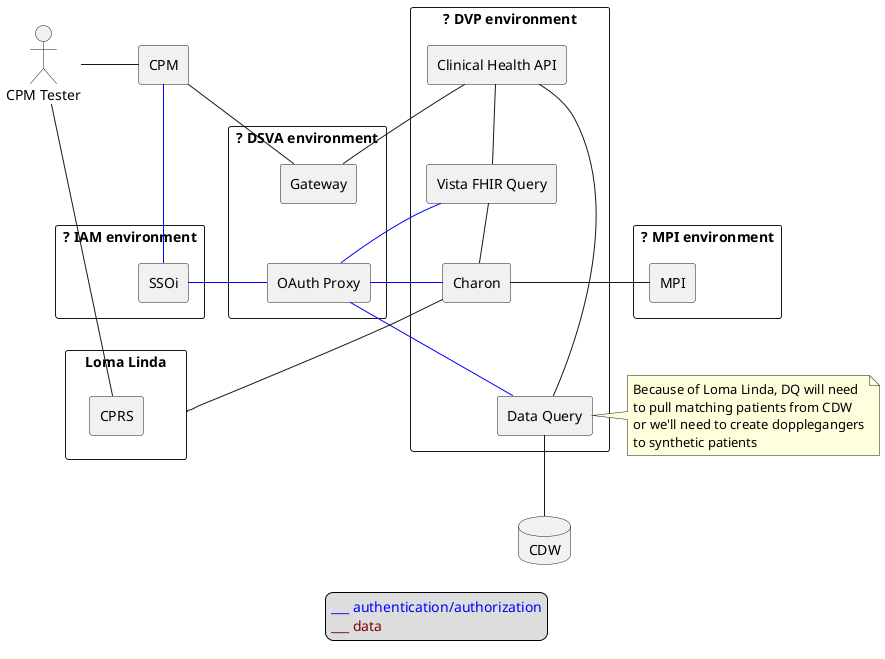 @startuml

actor "CPM Tester" as TESTER
rectangle CPM
rectangle "Loma Linda" as VISTA {
  rectangle CPRS
}

rectangle "? DSVA environment" as DSVA_ENV {
  rectangle "Gateway" as GW
  rectangle "OAuth Proxy" as AUTH
}

rectangle "? IAM environment" as SSOI_ENV {
  rectangle SSOi
}

rectangle "? MPI environment" as MPI_ENV {
  rectangle MPI
}

rectangle "? DVP environment" as DVP_ENV {
 rectangle "Clinical Health API" as CHAPI
 rectangle "Data Query" as DQ
 rectangle "Vista FHIR Query" as VFQ
 rectangle "Charon" as CHARON
}

database CDW

TESTER - CPM
TESTER -- CPRS

CPM -- GW
CPM -[#blue]- SSOi
AUTH -[#blue]right- SSOi
AUTH -[#blue]- CHARON

GW -- CHAPI
CHAPI -- VFQ
CHAPI ---- DQ
DQ -- CDW
DQ -[#blue]- AUTH
VFQ -- CHARON
VFQ -[#blue]- AUTH
CHARON -- VISTA
CHARON - MPI

GW .[hidden]. AUTH

legend
<color:blue>___ authentication/authorization
<color:maroon>___ data
end legend

note right of DQ
Because of Loma Linda, DQ will need
to pull matching patients from CDW
or we'll need to create dopplegangers
to synthetic patients
end note

@enduml
